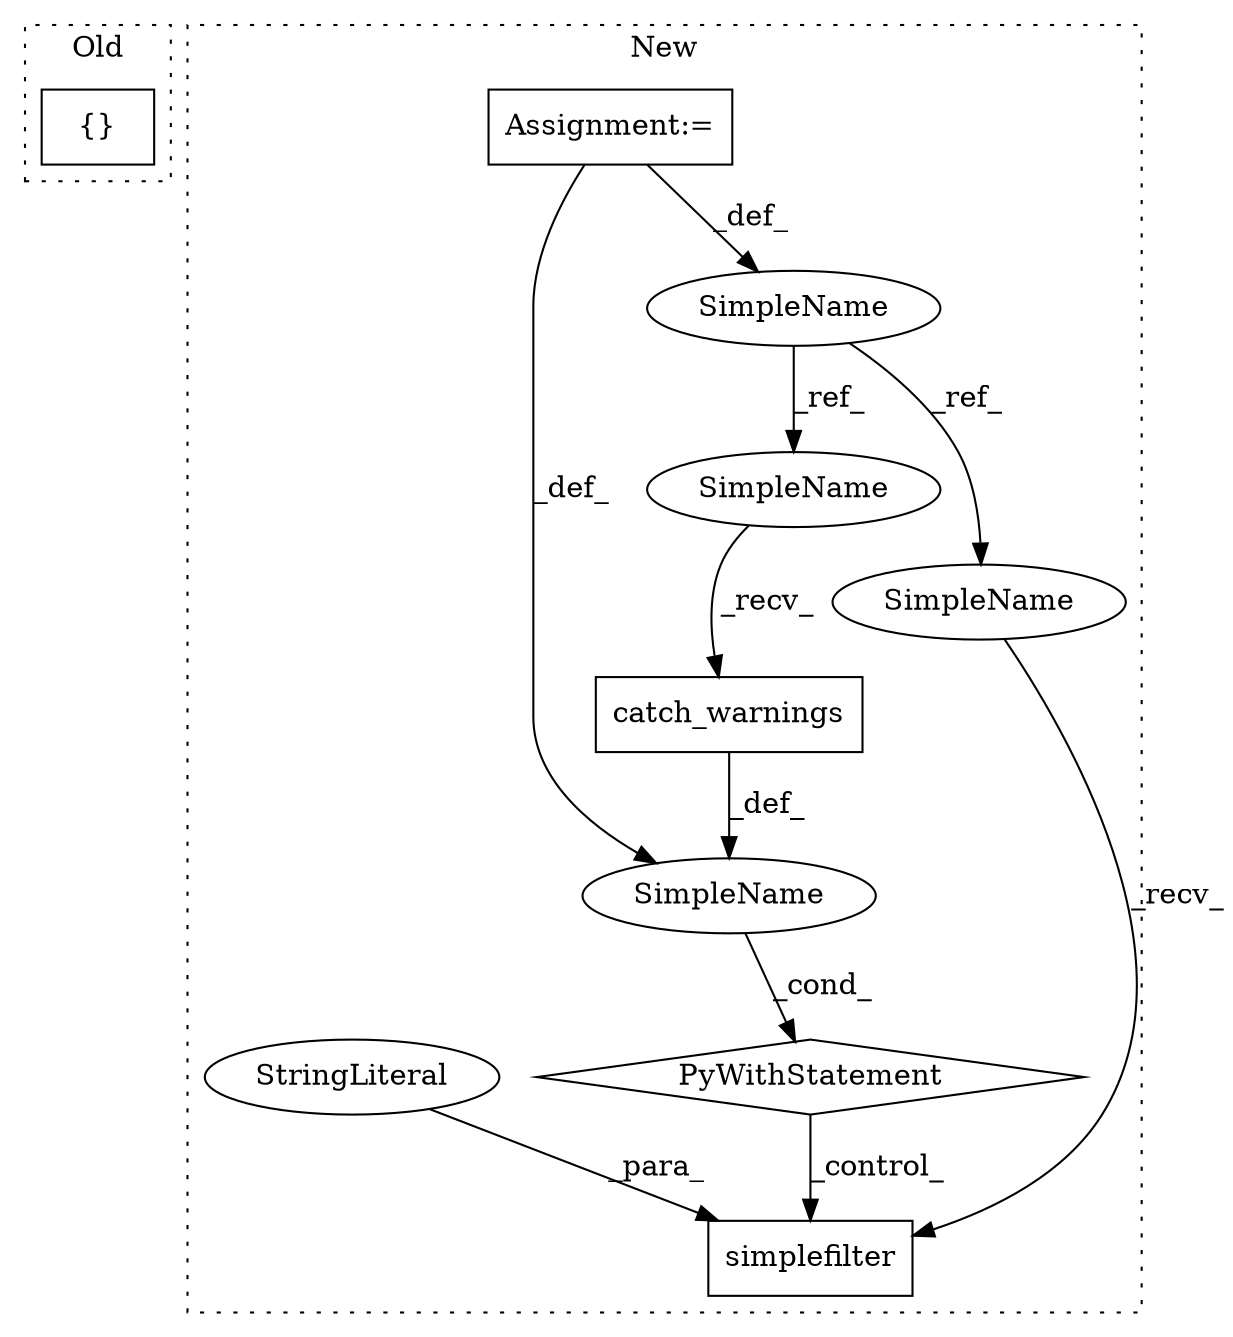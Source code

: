 digraph G {
subgraph cluster0 {
1 [label="{}" a="4" s="12493,12503" l="1,1" shape="box"];
label = "Old";
style="dotted";
}
subgraph cluster1 {
2 [label="catch_warnings" a="32" s="12486" l="16" shape="box"];
3 [label="PyWithStatement" a="104" s="12467,12502" l="10,2" shape="diamond"];
4 [label="Assignment:=" a="7" s="12226" l="8" shape="box"];
5 [label="simplefilter" a="32" s="12521,12558" l="13,1" shape="box"];
6 [label="SimpleName" a="42" s="" l="" shape="ellipse"];
7 [label="SimpleName" a="42" s="12226" l="8" shape="ellipse"];
8 [label="StringLiteral" a="45" s="12534" l="8" shape="ellipse"];
9 [label="SimpleName" a="42" s="12512" l="8" shape="ellipse"];
10 [label="SimpleName" a="42" s="12477" l="8" shape="ellipse"];
label = "New";
style="dotted";
}
2 -> 6 [label="_def_"];
3 -> 5 [label="_control_"];
4 -> 7 [label="_def_"];
4 -> 6 [label="_def_"];
6 -> 3 [label="_cond_"];
7 -> 10 [label="_ref_"];
7 -> 9 [label="_ref_"];
8 -> 5 [label="_para_"];
9 -> 5 [label="_recv_"];
10 -> 2 [label="_recv_"];
}
